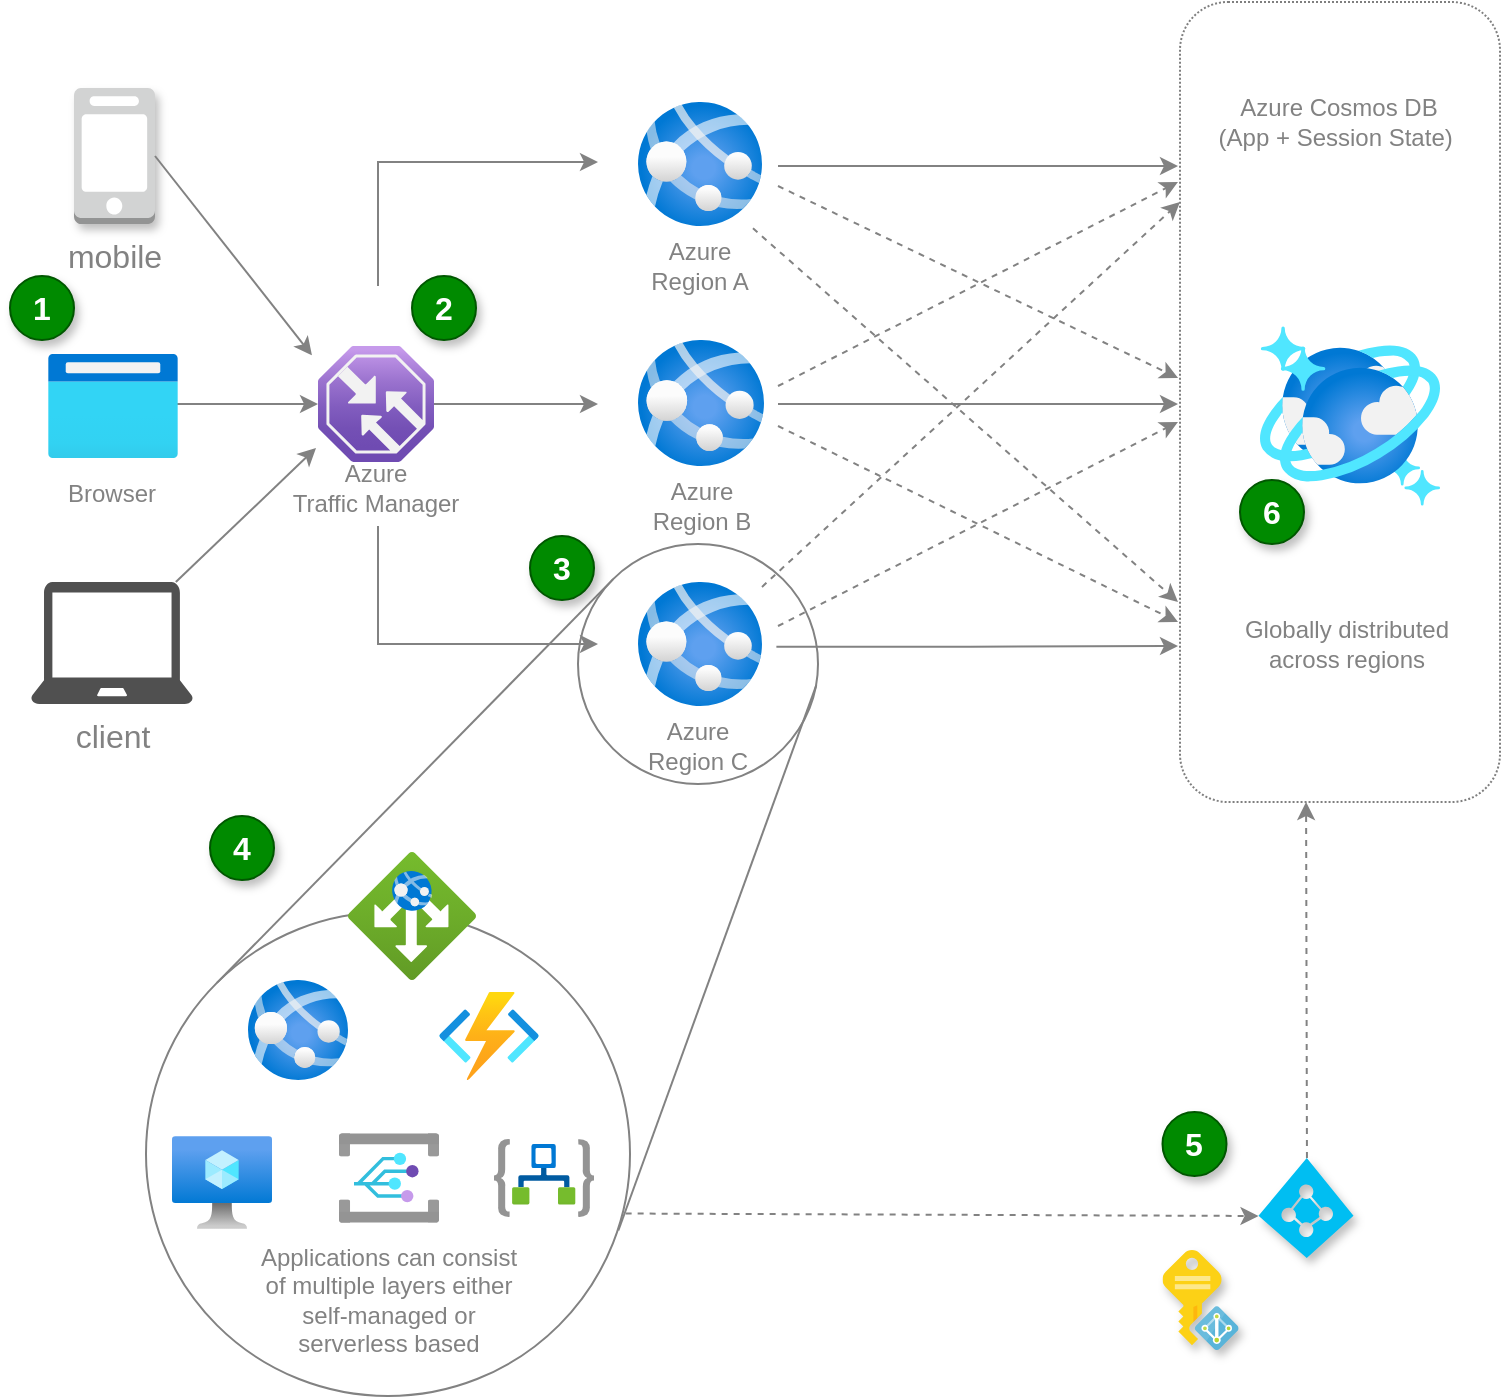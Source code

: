 <mxfile version="14.2.4" type="embed">
    <diagram id="P4lc2FleS_zxADE72_Mb" name="Page-1">
        <mxGraphModel dx="702" dy="345" grid="1" gridSize="10" guides="1" tooltips="1" connect="1" arrows="1" fold="1" page="1" pageScale="1" pageWidth="1169" pageHeight="827" background="#FFFFFF" math="0" shadow="0">
            <root>
                <mxCell id="0"/>
                <mxCell id="1" parent="0"/>
                <mxCell id="28" value="" style="whiteSpace=wrap;html=1;verticalAlign=top;labelBackgroundColor=#2a2a2a;dashed=1;dashPattern=1 1;rounded=1;shadow=0;strokeColor=#000000;opacity=50;fontColor=#828282;fillColor=#FFFFFF;" parent="1" vertex="1">
                    <mxGeometry x="617" y="33" width="160" height="400" as="geometry"/>
                </mxCell>
                <mxCell id="20" value="" style="edgeStyle=orthogonalEdgeStyle;rounded=0;orthogonalLoop=1;jettySize=auto;html=1;fontColor=#828282;strokeColor=#828282;exitX=1.116;exitY=0.522;exitDx=0;exitDy=0;exitPerimeter=0;" parent="1" source="5" edge="1">
                    <mxGeometry relative="1" as="geometry">
                        <mxPoint x="616" y="355" as="targetPoint"/>
                    </mxGeometry>
                </mxCell>
                <mxCell id="5" value="" style="aspect=fixed;html=1;points=[];align=center;image;fontSize=12;image=img/lib/azure2/app_services/App_Services.svg;fontColor=#828282;strokeColor=#828282;" parent="1" vertex="1">
                    <mxGeometry x="346" y="323" width="62" height="62" as="geometry"/>
                </mxCell>
                <mxCell id="18" value="" style="edgeStyle=elbowEdgeStyle;rounded=0;orthogonalLoop=1;jettySize=auto;html=1;fontColor=#828282;strokeColor=#828282;" parent="1" edge="1">
                    <mxGeometry relative="1" as="geometry">
                        <mxPoint x="416" y="234" as="sourcePoint"/>
                        <mxPoint x="616" y="234" as="targetPoint"/>
                    </mxGeometry>
                </mxCell>
                <mxCell id="6" value="" style="aspect=fixed;html=1;points=[];align=center;image;fontSize=12;image=img/lib/azure2/app_services/App_Services.svg;fontColor=#828282;strokeColor=#828282;" parent="1" vertex="1">
                    <mxGeometry x="346" y="202" width="63" height="63" as="geometry"/>
                </mxCell>
                <mxCell id="19" value="" style="edgeStyle=orthogonalEdgeStyle;rounded=0;orthogonalLoop=1;jettySize=auto;html=1;fontColor=#828282;strokeColor=#828282;" parent="1" edge="1">
                    <mxGeometry relative="1" as="geometry">
                        <mxPoint x="416" y="115" as="sourcePoint"/>
                        <mxPoint x="616" y="115" as="targetPoint"/>
                    </mxGeometry>
                </mxCell>
                <mxCell id="7" value="" style="aspect=fixed;html=1;points=[];align=center;image;fontSize=12;image=img/lib/azure2/app_services/App_Services.svg;fontColor=#828282;strokeColor=#828282;" parent="1" vertex="1">
                    <mxGeometry x="346" y="83" width="62" height="62" as="geometry"/>
                </mxCell>
                <mxCell id="10" value="" style="edgeStyle=orthogonalEdgeStyle;rounded=0;orthogonalLoop=1;jettySize=auto;html=1;fontColor=#828282;strokeColor=#828282;" parent="1" source="13" edge="1">
                    <mxGeometry relative="1" as="geometry">
                        <Array as="points"/>
                        <mxPoint x="326" y="234" as="targetPoint"/>
                    </mxGeometry>
                </mxCell>
                <mxCell id="14" value="" style="edgeStyle=elbowEdgeStyle;rounded=0;orthogonalLoop=1;jettySize=auto;html=1;fontColor=#828282;strokeColor=#828282;exitX=0.969;exitY=0.481;exitDx=0;exitDy=0;exitPerimeter=0;" parent="1" source="53" target="13" edge="1">
                    <mxGeometry relative="1" as="geometry">
                        <mxPoint x="121" y="234" as="sourcePoint"/>
                    </mxGeometry>
                </mxCell>
                <mxCell id="15" value="" style="edgeStyle=elbowEdgeStyle;rounded=0;orthogonalLoop=1;jettySize=auto;html=1;fontColor=#828282;strokeColor=#828282;" parent="1" edge="1">
                    <mxGeometry relative="1" as="geometry">
                        <Array as="points">
                            <mxPoint x="216" y="313"/>
                        </Array>
                        <mxPoint x="216" y="295" as="sourcePoint"/>
                        <mxPoint x="326" y="354" as="targetPoint"/>
                    </mxGeometry>
                </mxCell>
                <mxCell id="16" value="" style="edgeStyle=elbowEdgeStyle;rounded=0;orthogonalLoop=1;jettySize=auto;html=1;fontColor=#828282;strokeColor=#828282;" parent="1" edge="1">
                    <mxGeometry relative="1" as="geometry">
                        <mxPoint x="326" y="113" as="targetPoint"/>
                        <Array as="points">
                            <mxPoint x="216" y="123"/>
                        </Array>
                        <mxPoint x="216" y="175" as="sourcePoint"/>
                    </mxGeometry>
                </mxCell>
                <mxCell id="13" value="" style="aspect=fixed;html=1;points=[];align=center;image;fontSize=12;image=img/lib/azure2/networking/Traffic_Manager_Profiles.svg;fontColor=#828282;strokeColor=#828282;" parent="1" vertex="1">
                    <mxGeometry x="186" y="205" width="58" height="58" as="geometry"/>
                </mxCell>
                <mxCell id="17" value="" style="aspect=fixed;html=1;points=[];align=center;image;fontSize=12;image=img/lib/azure2/databases/Azure_Cosmos_DB.svg;strokeColor=#000000;fontColor=#828282;" parent="1" vertex="1">
                    <mxGeometry x="657" y="195" width="80" height="80" as="geometry"/>
                </mxCell>
                <mxCell id="22" value="" style="rounded=0;orthogonalLoop=1;jettySize=auto;html=1;dashed=1;entryX=-0.006;entryY=0.47;entryDx=0;entryDy=0;entryPerimeter=0;fontColor=#828282;strokeColor=#828282;" parent="1" target="28" edge="1">
                    <mxGeometry relative="1" as="geometry">
                        <mxPoint x="416" y="125" as="sourcePoint"/>
                        <mxPoint x="616" y="233" as="targetPoint"/>
                    </mxGeometry>
                </mxCell>
                <mxCell id="23" value="" style="rounded=0;orthogonalLoop=1;jettySize=auto;html=1;dashed=1;fontColor=#828282;strokeColor=#828282;" parent="1" edge="1">
                    <mxGeometry relative="1" as="geometry">
                        <mxPoint x="416" y="225" as="sourcePoint"/>
                        <mxPoint x="616" y="123" as="targetPoint"/>
                    </mxGeometry>
                </mxCell>
                <mxCell id="24" value="" style="rounded=0;orthogonalLoop=1;jettySize=auto;html=1;dashed=1;fontColor=#828282;strokeColor=#828282;" parent="1" edge="1">
                    <mxGeometry relative="1" as="geometry">
                        <mxPoint x="416" y="345" as="sourcePoint"/>
                        <mxPoint x="616" y="243" as="targetPoint"/>
                    </mxGeometry>
                </mxCell>
                <mxCell id="25" value="" style="rounded=0;orthogonalLoop=1;jettySize=auto;html=1;dashed=1;fontColor=#828282;strokeColor=#828282;" parent="1" edge="1">
                    <mxGeometry relative="1" as="geometry">
                        <mxPoint x="416" y="245" as="sourcePoint"/>
                        <mxPoint x="616" y="343" as="targetPoint"/>
                    </mxGeometry>
                </mxCell>
                <mxCell id="26" value="" style="rounded=0;orthogonalLoop=1;jettySize=auto;html=1;dashed=1;entryX=0;entryY=0.25;entryDx=0;entryDy=0;fontColor=#828282;strokeColor=#828282;" parent="1" source="5" target="28" edge="1">
                    <mxGeometry relative="1" as="geometry">
                        <mxPoint x="412" y="349.98" as="sourcePoint"/>
                        <mxPoint x="616" y="113" as="targetPoint"/>
                    </mxGeometry>
                </mxCell>
                <mxCell id="27" value="" style="rounded=0;orthogonalLoop=1;jettySize=auto;html=1;dashed=1;fontColor=#828282;strokeColor=#828282;exitX=0.927;exitY=1.019;exitDx=0;exitDy=0;exitPerimeter=0;" parent="1" source="7" edge="1">
                    <mxGeometry relative="1" as="geometry">
                        <mxPoint x="416" y="155" as="sourcePoint"/>
                        <mxPoint x="616" y="333" as="targetPoint"/>
                    </mxGeometry>
                </mxCell>
                <mxCell id="30" value="Azure Region A" style="text;html=1;fillColor=none;align=center;verticalAlign=middle;whiteSpace=wrap;rounded=0;shadow=0;dashed=1;dashPattern=1 1;opacity=50;fontColor=#828282;" parent="1" vertex="1">
                    <mxGeometry x="347" y="155" width="60" height="20" as="geometry"/>
                </mxCell>
                <mxCell id="31" value="Azure Region B" style="text;html=1;fillColor=none;align=center;verticalAlign=middle;whiteSpace=wrap;rounded=0;shadow=0;dashed=1;dashPattern=1 1;opacity=50;fontColor=#828282;" parent="1" vertex="1">
                    <mxGeometry x="347.5" y="275" width="60" height="20" as="geometry"/>
                </mxCell>
                <mxCell id="32" value="Azure Region C" style="text;html=1;fillColor=none;align=center;verticalAlign=middle;whiteSpace=wrap;rounded=0;shadow=0;dashed=1;dashPattern=1 1;opacity=50;fontColor=#828282;" parent="1" vertex="1">
                    <mxGeometry x="346" y="395" width="60" height="20" as="geometry"/>
                </mxCell>
                <mxCell id="34" value="Browser" style="text;html=1;strokeColor=none;fillColor=none;align=center;verticalAlign=middle;whiteSpace=wrap;rounded=0;shadow=0;dashed=1;dashPattern=1 1;opacity=50;fontColor=#828282;" parent="1" vertex="1">
                    <mxGeometry x="53" y="269" width="60" height="20" as="geometry"/>
                </mxCell>
                <mxCell id="35" value="Azure&lt;br&gt;Traffic Manager" style="text;html=1;fillColor=none;align=center;verticalAlign=middle;whiteSpace=wrap;rounded=0;shadow=0;dashed=1;dashPattern=1 1;opacity=50;fontColor=#828282;" parent="1" vertex="1">
                    <mxGeometry x="165" y="266" width="100" height="20" as="geometry"/>
                </mxCell>
                <mxCell id="36" value="Azure Cosmos DB&lt;br&gt;(App + Session State)&amp;nbsp;" style="text;html=1;fillColor=none;align=center;verticalAlign=middle;whiteSpace=wrap;rounded=0;shadow=0;dashed=1;dashPattern=1 1;opacity=50;fontColor=#828282;" parent="1" vertex="1">
                    <mxGeometry x="626" y="83" width="141" height="20" as="geometry"/>
                </mxCell>
                <mxCell id="37" value="Globally distributed across regions" style="text;html=1;fillColor=none;align=center;verticalAlign=middle;whiteSpace=wrap;rounded=0;shadow=0;dashed=1;dashPattern=1 1;opacity=50;fontColor=#828282;" parent="1" vertex="1">
                    <mxGeometry x="630" y="344" width="141" height="20" as="geometry"/>
                </mxCell>
                <mxCell id="39" value="" style="ellipse;whiteSpace=wrap;html=1;aspect=fixed;strokeColor=#828282;fillColor=none;" parent="1" vertex="1">
                    <mxGeometry x="316" y="304" width="120" height="120" as="geometry"/>
                </mxCell>
                <mxCell id="40" value="" style="ellipse;whiteSpace=wrap;html=1;aspect=fixed;strokeColor=#828282;fillColor=none;" parent="1" vertex="1">
                    <mxGeometry x="100" y="488" width="242" height="242" as="geometry"/>
                </mxCell>
                <mxCell id="43" value="" style="endArrow=none;html=1;entryX=0;entryY=0;entryDx=0;entryDy=0;strokeColor=#828282;exitX=0;exitY=0;exitDx=0;exitDy=0;" parent="1" source="40" target="39" edge="1">
                    <mxGeometry width="50" height="50" relative="1" as="geometry">
                        <mxPoint x="398" y="695" as="sourcePoint"/>
                        <mxPoint x="446" y="525" as="targetPoint"/>
                    </mxGeometry>
                </mxCell>
                <mxCell id="44" value="" style="endArrow=none;html=1;entryX=0.993;entryY=0.588;entryDx=0;entryDy=0;exitX=0.976;exitY=0.658;exitDx=0;exitDy=0;strokeColor=#828282;exitPerimeter=0;entryPerimeter=0;" parent="1" source="40" target="39" edge="1">
                    <mxGeometry width="50" height="50" relative="1" as="geometry">
                        <mxPoint x="396" y="575" as="sourcePoint"/>
                        <mxPoint x="446" y="525" as="targetPoint"/>
                    </mxGeometry>
                </mxCell>
                <mxCell id="45" value="" style="aspect=fixed;html=1;points=[];align=center;image;fontSize=12;image=img/lib/azure2/compute/App_Services.svg;strokeColor=#828282;fillColor=none;" parent="1" vertex="1">
                    <mxGeometry x="151" y="522" width="50" height="50" as="geometry"/>
                </mxCell>
                <mxCell id="46" value="" style="aspect=fixed;html=1;points=[];align=center;image;fontSize=12;image=img/lib/azure2/compute/Function_Apps.svg;strokeColor=#828282;fillColor=none;" parent="1" vertex="1">
                    <mxGeometry x="246.5" y="528" width="50" height="44" as="geometry"/>
                </mxCell>
                <mxCell id="47" value="" style="aspect=fixed;html=1;points=[];align=center;image;fontSize=12;image=img/lib/azure2/compute/Virtual_Machine.svg;strokeColor=#828282;fillColor=none;" parent="1" vertex="1">
                    <mxGeometry x="113" y="600" width="50" height="46.5" as="geometry"/>
                </mxCell>
                <mxCell id="48" value="" style="aspect=fixed;html=1;points=[];align=center;image;fontSize=12;image=img/lib/azure2/networking/Application_Gateways.svg;strokeColor=#828282;fillColor=none;" parent="1" vertex="1">
                    <mxGeometry x="201" y="458" width="64" height="64" as="geometry"/>
                </mxCell>
                <mxCell id="50" value="" style="aspect=fixed;html=1;points=[];align=center;image;fontSize=12;image=img/lib/azure2/integration/Event_Grid_Subscriptions.svg;strokeColor=#828282;fillColor=none;" parent="1" vertex="1">
                    <mxGeometry x="196.5" y="598.5" width="50" height="45" as="geometry"/>
                </mxCell>
                <mxCell id="51" value="" style="aspect=fixed;html=1;points=[];align=center;image;fontSize=12;image=img/lib/azure2/integration/Logic_Apps.svg;strokeColor=#828282;fillColor=none;" parent="1" vertex="1">
                    <mxGeometry x="274" y="601.5" width="50" height="39" as="geometry"/>
                </mxCell>
                <mxCell id="53" value="" style="aspect=fixed;html=1;points=[];align=center;image;fontSize=12;image=img/lib/azure2/general/Browser.svg;strokeColor=#828282;fillColor=none;" parent="1" vertex="1">
                    <mxGeometry x="51" y="209" width="65" height="52" as="geometry"/>
                </mxCell>
                <mxCell id="55" value="Applications can consist of multiple layers either self-managed or serverless based" style="text;html=1;fillColor=none;align=center;verticalAlign=middle;whiteSpace=wrap;rounded=0;shadow=0;dashed=1;dashPattern=1 1;opacity=50;fontColor=#828282;" parent="1" vertex="1">
                    <mxGeometry x="151" y="672" width="141" height="20" as="geometry"/>
                </mxCell>
                <mxCell id="56" value="1" style="ellipse;whiteSpace=wrap;html=1;aspect=fixed;fillColor=#008a00;strokeColor=#005700;fontColor=#ffffff;fontSize=16;fontStyle=1;shadow=1;" parent="1" vertex="1">
                    <mxGeometry x="32" y="170" width="32" height="32" as="geometry"/>
                </mxCell>
                <mxCell id="57" value="2" style="ellipse;whiteSpace=wrap;html=1;aspect=fixed;fillColor=#008a00;strokeColor=#005700;fontColor=#ffffff;fontSize=16;fontStyle=1;shadow=1;" parent="1" vertex="1">
                    <mxGeometry x="233" y="170" width="32" height="32" as="geometry"/>
                </mxCell>
                <mxCell id="58" value="3" style="ellipse;whiteSpace=wrap;html=1;aspect=fixed;fillColor=#008a00;strokeColor=#005700;fontColor=#ffffff;fontSize=16;fontStyle=1;shadow=1;" parent="1" vertex="1">
                    <mxGeometry x="292" y="300" width="32" height="32" as="geometry"/>
                </mxCell>
                <mxCell id="59" value="4" style="ellipse;whiteSpace=wrap;html=1;aspect=fixed;fillColor=#008a00;strokeColor=#005700;fontColor=#ffffff;fontSize=16;fontStyle=1;shadow=1;" parent="1" vertex="1">
                    <mxGeometry x="132" y="440" width="32" height="32" as="geometry"/>
                </mxCell>
                <mxCell id="60" value="6" style="ellipse;whiteSpace=wrap;html=1;aspect=fixed;fillColor=#008a00;strokeColor=#005700;fontColor=#ffffff;fontSize=16;fontStyle=1;shadow=1;" parent="1" vertex="1">
                    <mxGeometry x="647" y="272" width="32" height="32" as="geometry"/>
                </mxCell>
                <mxCell id="61" value="" style="verticalLabelPosition=bottom;html=1;verticalAlign=top;align=center;strokeColor=none;fillColor=#00BEF2;shape=mxgraph.azure.azure_active_directory;shadow=1;fontSize=16;" parent="1" vertex="1">
                    <mxGeometry x="656.25" y="611" width="47.5" height="50" as="geometry"/>
                </mxCell>
                <mxCell id="63" value="" style="rounded=0;orthogonalLoop=1;jettySize=auto;html=1;dashed=1;fontColor=#828282;strokeColor=#828282;entryX=0;entryY=0.58;entryDx=0;entryDy=0;entryPerimeter=0;exitX=0.991;exitY=0.623;exitDx=0;exitDy=0;exitPerimeter=0;" parent="1" source="40" target="61" edge="1">
                    <mxGeometry relative="1" as="geometry">
                        <mxPoint x="384" y="640" as="sourcePoint"/>
                        <mxPoint x="878" y="402" as="targetPoint"/>
                    </mxGeometry>
                </mxCell>
                <mxCell id="64" value="5" style="ellipse;whiteSpace=wrap;html=1;aspect=fixed;fillColor=#008a00;strokeColor=#005700;fontColor=#ffffff;fontSize=16;fontStyle=1;shadow=1;" parent="1" vertex="1">
                    <mxGeometry x="608.25" y="588" width="32" height="32" as="geometry"/>
                </mxCell>
                <mxCell id="66" value="" style="rounded=0;orthogonalLoop=1;jettySize=auto;html=1;dashed=1;fontColor=#828282;strokeColor=#828282;exitX=0.51;exitY=0;exitDx=0;exitDy=0;exitPerimeter=0;entryX=0.394;entryY=1;entryDx=0;entryDy=0;entryPerimeter=0;" parent="1" source="61" target="28" edge="1">
                    <mxGeometry relative="1" as="geometry">
                        <mxPoint x="632" y="540" as="sourcePoint"/>
                        <mxPoint x="832" y="438" as="targetPoint"/>
                    </mxGeometry>
                </mxCell>
                <mxCell id="67" value="" style="aspect=fixed;html=1;points=[];align=center;image;fontSize=12;image=img/lib/mscae/Managed_Identities.svg;shadow=1;" parent="1" vertex="1">
                    <mxGeometry x="608.25" y="657" width="38" height="50" as="geometry"/>
                </mxCell>
                <mxCell id="69" value="mobile" style="outlineConnect=0;dashed=0;verticalLabelPosition=bottom;verticalAlign=top;align=center;html=1;shape=mxgraph.aws3.mobile_client;fillColor=#D2D3D3;gradientColor=none;shadow=1;fontSize=16;fontColor=#828282;" parent="1" vertex="1">
                    <mxGeometry x="64" y="76" width="40.5" height="68" as="geometry"/>
                </mxCell>
                <mxCell id="73" value="client" style="pointerEvents=1;shadow=0;dashed=0;html=1;strokeColor=none;fillColor=#505050;labelPosition=center;verticalLabelPosition=bottom;verticalAlign=top;outlineConnect=0;align=center;shape=mxgraph.office.devices.laptop;fontSize=16;fontColor=#828282;" parent="1" vertex="1">
                    <mxGeometry x="42.5" y="323" width="81" height="61" as="geometry"/>
                </mxCell>
                <mxCell id="74" value="" style="rounded=0;orthogonalLoop=1;jettySize=auto;html=1;fontColor=#828282;strokeColor=#828282;" parent="1" source="73" edge="1">
                    <mxGeometry relative="1" as="geometry">
                        <mxPoint x="123.985" y="244.012" as="sourcePoint"/>
                        <mxPoint x="185" y="256" as="targetPoint"/>
                    </mxGeometry>
                </mxCell>
                <mxCell id="75" value="" style="rounded=0;orthogonalLoop=1;jettySize=auto;html=1;fontColor=#828282;strokeColor=#828282;exitX=1;exitY=0.5;exitDx=0;exitDy=0;exitPerimeter=0;entryX=-0.052;entryY=0.08;entryDx=0;entryDy=0;entryPerimeter=0;" parent="1" source="69" target="13" edge="1">
                    <mxGeometry relative="1" as="geometry">
                        <mxPoint x="124.908" y="333" as="sourcePoint"/>
                        <mxPoint x="195.0" y="266" as="targetPoint"/>
                    </mxGeometry>
                </mxCell>
                <mxCell id="Ii1WPeGYDti5Q0p9L9lX-75" value="" style="aspect=fixed;html=1;points=[];align=center;image;fontSize=12;image=img/lib/azure2/databases/Azure_Cosmos_DB.svg;strokeColor=#000000;fontColor=#828282;" vertex="1" parent="1">
                    <mxGeometry x="667" y="205" width="80" height="80" as="geometry"/>
                </mxCell>
            </root>
        </mxGraphModel>
    </diagram>
</mxfile>